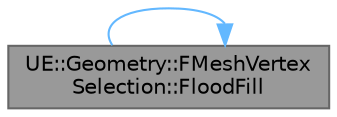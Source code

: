 digraph "UE::Geometry::FMeshVertexSelection::FloodFill"
{
 // INTERACTIVE_SVG=YES
 // LATEX_PDF_SIZE
  bgcolor="transparent";
  edge [fontname=Helvetica,fontsize=10,labelfontname=Helvetica,labelfontsize=10];
  node [fontname=Helvetica,fontsize=10,shape=box,height=0.2,width=0.4];
  rankdir="LR";
  Node1 [id="Node000001",label="UE::Geometry::FMeshVertex\lSelection::FloodFill",height=0.2,width=0.4,color="gray40", fillcolor="grey60", style="filled", fontcolor="black",tooltip="Grow selection outwards from seed vertex, until it hits boundaries defined by vertex filter."];
  Node1 -> Node1 [id="edge1_Node000001_Node000001",color="steelblue1",style="solid",tooltip=" "];
}
